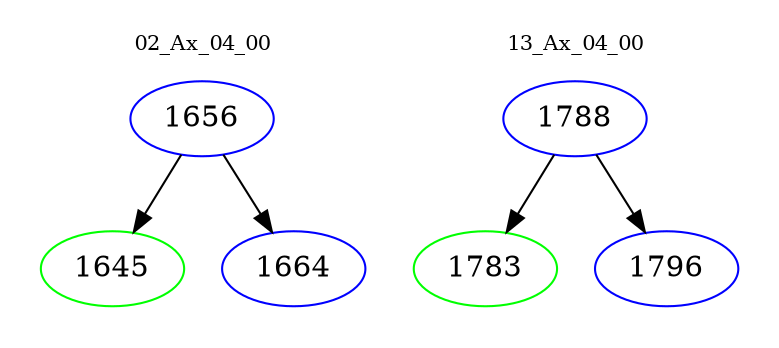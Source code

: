 digraph{
subgraph cluster_0 {
color = white
label = "02_Ax_04_00";
fontsize=10;
T0_1656 [label="1656", color="blue"]
T0_1656 -> T0_1645 [color="black"]
T0_1645 [label="1645", color="green"]
T0_1656 -> T0_1664 [color="black"]
T0_1664 [label="1664", color="blue"]
}
subgraph cluster_1 {
color = white
label = "13_Ax_04_00";
fontsize=10;
T1_1788 [label="1788", color="blue"]
T1_1788 -> T1_1783 [color="black"]
T1_1783 [label="1783", color="green"]
T1_1788 -> T1_1796 [color="black"]
T1_1796 [label="1796", color="blue"]
}
}

